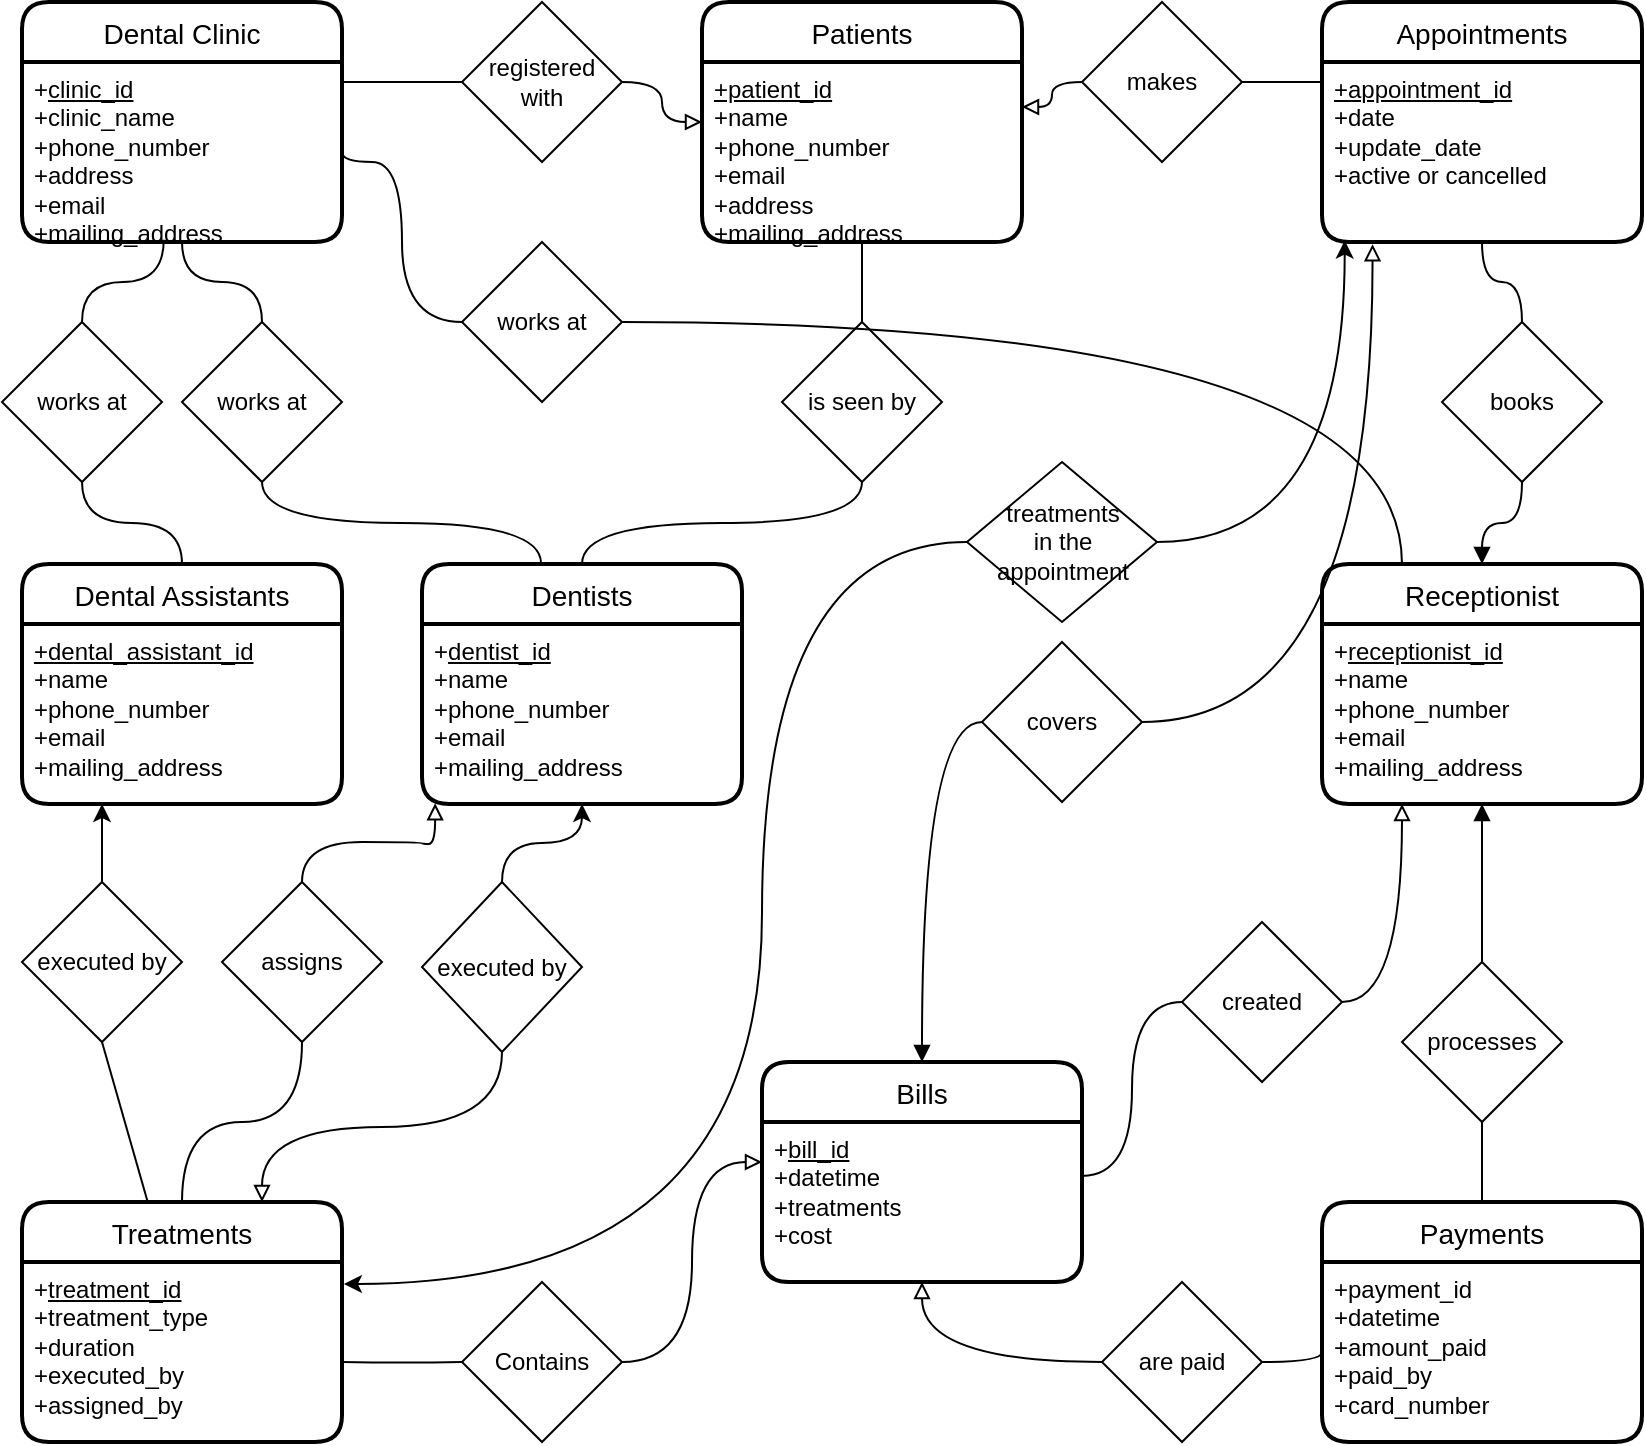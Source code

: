 <mxfile version="16.6.2" type="github">
  <diagram id="0YO4q45qK2cxMAk0PEHQ" name="Page-1">
    <mxGraphModel dx="1094" dy="808" grid="1" gridSize="10" guides="1" tooltips="1" connect="1" arrows="1" fold="1" page="1" pageScale="1" pageWidth="850" pageHeight="1100" math="0" shadow="0">
      <root>
        <mxCell id="0" />
        <mxCell id="1" parent="0" />
        <mxCell id="yixYYZR7p3-tDQ7YvWht-1" value="Dental Clinic" style="swimlane;childLayout=stackLayout;horizontal=1;startSize=30;horizontalStack=0;rounded=1;fontSize=14;fontStyle=0;strokeWidth=2;resizeParent=0;resizeLast=1;shadow=0;dashed=0;align=center;" parent="1" vertex="1">
          <mxGeometry x="40" y="40" width="160" height="120" as="geometry" />
        </mxCell>
        <mxCell id="yixYYZR7p3-tDQ7YvWht-2" value="+&lt;u&gt;clinic_id&lt;/u&gt;&lt;br&gt;+clinic_name&lt;br&gt;&lt;div&gt;+phone_number&lt;/div&gt;&lt;div&gt;+address &lt;br&gt;&lt;/div&gt;&lt;div&gt;+email&lt;/div&gt;&lt;div&gt;+mailing_address&lt;br&gt;&lt;/div&gt;" style="align=left;strokeColor=none;fillColor=none;spacingLeft=4;fontSize=12;verticalAlign=top;resizable=0;rotatable=0;part=1;html=1;" parent="yixYYZR7p3-tDQ7YvWht-1" vertex="1">
          <mxGeometry y="30" width="160" height="90" as="geometry" />
        </mxCell>
        <mxCell id="yixYYZR7p3-tDQ7YvWht-4" value="Dentists" style="swimlane;childLayout=stackLayout;horizontal=1;startSize=30;horizontalStack=0;rounded=1;fontSize=14;fontStyle=0;strokeWidth=2;resizeParent=0;resizeLast=1;shadow=0;dashed=0;align=center;" parent="1" vertex="1">
          <mxGeometry x="240" y="321" width="160" height="120" as="geometry" />
        </mxCell>
        <mxCell id="yixYYZR7p3-tDQ7YvWht-5" value="+&lt;u&gt;dentist_id&lt;/u&gt;&lt;br&gt;+name&lt;br&gt;&lt;div&gt;+phone_number&lt;/div&gt;&lt;div&gt;+email&lt;/div&gt;&lt;div&gt;+mailing_address&lt;br&gt;&lt;/div&gt;" style="align=left;strokeColor=none;fillColor=none;spacingLeft=4;fontSize=12;verticalAlign=top;resizable=0;rotatable=0;part=1;html=1;" parent="yixYYZR7p3-tDQ7YvWht-4" vertex="1">
          <mxGeometry y="30" width="160" height="90" as="geometry" />
        </mxCell>
        <mxCell id="yixYYZR7p3-tDQ7YvWht-6" value="Patients" style="swimlane;childLayout=stackLayout;horizontal=1;startSize=30;horizontalStack=0;rounded=1;fontSize=14;fontStyle=0;strokeWidth=2;resizeParent=0;resizeLast=1;shadow=0;dashed=0;align=center;" parent="1" vertex="1">
          <mxGeometry x="380" y="40" width="160" height="120" as="geometry" />
        </mxCell>
        <mxCell id="yixYYZR7p3-tDQ7YvWht-7" value="&lt;u&gt;+patient_id&lt;/u&gt;&lt;br&gt;+name&lt;br&gt;&lt;div&gt;+phone_number&lt;/div&gt;&lt;div&gt;+email&lt;br&gt;+address &lt;br&gt;&lt;/div&gt;&lt;div&gt;+mailing_address&lt;br&gt;&lt;/div&gt;" style="align=left;strokeColor=none;fillColor=none;spacingLeft=4;fontSize=12;verticalAlign=top;resizable=0;rotatable=0;part=1;html=1;" parent="yixYYZR7p3-tDQ7YvWht-6" vertex="1">
          <mxGeometry y="30" width="160" height="90" as="geometry" />
        </mxCell>
        <mxCell id="yixYYZR7p3-tDQ7YvWht-8" value="Dental Assistants" style="swimlane;childLayout=stackLayout;horizontal=1;startSize=30;horizontalStack=0;rounded=1;fontSize=14;fontStyle=0;strokeWidth=2;resizeParent=0;resizeLast=1;shadow=0;dashed=0;align=center;" parent="1" vertex="1">
          <mxGeometry x="40" y="321" width="160" height="120" as="geometry" />
        </mxCell>
        <mxCell id="yixYYZR7p3-tDQ7YvWht-9" value="&lt;u&gt;+dental_assistant_id&lt;/u&gt;&lt;br&gt;+name&lt;br&gt;&lt;div&gt;+phone_number&lt;/div&gt;&lt;div&gt;+email&lt;/div&gt;&lt;div&gt;+mailing_address&lt;br&gt;&lt;/div&gt;" style="align=left;strokeColor=none;fillColor=none;spacingLeft=4;fontSize=12;verticalAlign=top;resizable=0;rotatable=0;part=1;html=1;" parent="yixYYZR7p3-tDQ7YvWht-8" vertex="1">
          <mxGeometry y="30" width="160" height="90" as="geometry" />
        </mxCell>
        <mxCell id="yixYYZR7p3-tDQ7YvWht-10" value="Treatments " style="swimlane;childLayout=stackLayout;horizontal=1;startSize=30;horizontalStack=0;rounded=1;fontSize=14;fontStyle=0;strokeWidth=2;resizeParent=0;resizeLast=1;shadow=0;dashed=0;align=center;" parent="1" vertex="1">
          <mxGeometry x="40" y="640" width="160" height="120" as="geometry" />
        </mxCell>
        <mxCell id="yixYYZR7p3-tDQ7YvWht-11" value="+&lt;u&gt;treatment_id&lt;/u&gt;&lt;br&gt;+treatment_type&lt;br&gt;&lt;div&gt;+duration&lt;/div&gt;&lt;div&gt;+executed_by &lt;br&gt;&lt;/div&gt;&lt;div&gt;+assigned_by&lt;br&gt;&lt;/div&gt;" style="align=left;strokeColor=none;fillColor=none;spacingLeft=4;fontSize=12;verticalAlign=top;resizable=0;rotatable=0;part=1;html=1;" parent="yixYYZR7p3-tDQ7YvWht-10" vertex="1">
          <mxGeometry y="30" width="160" height="90" as="geometry" />
        </mxCell>
        <mxCell id="yixYYZR7p3-tDQ7YvWht-12" value="Appointments " style="swimlane;childLayout=stackLayout;horizontal=1;startSize=30;horizontalStack=0;rounded=1;fontSize=14;fontStyle=0;strokeWidth=2;resizeParent=0;resizeLast=1;shadow=0;dashed=0;align=center;" parent="1" vertex="1">
          <mxGeometry x="690" y="40" width="160" height="120" as="geometry" />
        </mxCell>
        <mxCell id="yixYYZR7p3-tDQ7YvWht-13" value="&lt;div&gt;&lt;u&gt;+appointment_id&lt;/u&gt;&lt;/div&gt;&lt;div&gt;+date&lt;/div&gt;&lt;div&gt;+update_date&lt;br&gt;&lt;/div&gt;&lt;div&gt;+active or cancelled&lt;br&gt;&lt;/div&gt;&lt;div&gt;&lt;br&gt;&lt;/div&gt;" style="align=left;strokeColor=none;fillColor=none;spacingLeft=4;fontSize=12;verticalAlign=top;resizable=0;rotatable=0;part=1;html=1;" parent="yixYYZR7p3-tDQ7YvWht-12" vertex="1">
          <mxGeometry y="30" width="160" height="90" as="geometry" />
        </mxCell>
        <mxCell id="yixYYZR7p3-tDQ7YvWht-14" value="Bills" style="swimlane;childLayout=stackLayout;horizontal=1;startSize=30;horizontalStack=0;rounded=1;fontSize=14;fontStyle=0;strokeWidth=2;resizeParent=0;resizeLast=1;shadow=0;align=center;fillColor=none;" parent="1" vertex="1">
          <mxGeometry x="410" y="570" width="160" height="110" as="geometry" />
        </mxCell>
        <mxCell id="yixYYZR7p3-tDQ7YvWht-15" value="+&lt;u&gt;bill_id&lt;br&gt;&lt;/u&gt;+datetime &lt;br&gt;&lt;div&gt;+treatments &lt;/div&gt;&lt;div&gt;+cost&lt;br&gt;&lt;/div&gt;" style="align=left;strokeColor=none;fillColor=none;spacingLeft=4;fontSize=12;verticalAlign=top;resizable=0;rotatable=0;part=1;html=1;" parent="yixYYZR7p3-tDQ7YvWht-14" vertex="1">
          <mxGeometry y="30" width="160" height="80" as="geometry" />
        </mxCell>
        <mxCell id="yixYYZR7p3-tDQ7YvWht-17" style="rounded=0;orthogonalLoop=1;jettySize=auto;html=1;endArrow=none;endFill=0;edgeStyle=orthogonalEdgeStyle;curved=1;" parent="1" source="yixYYZR7p3-tDQ7YvWht-16" edge="1">
          <mxGeometry relative="1" as="geometry">
            <mxPoint x="200" y="80" as="targetPoint" />
          </mxGeometry>
        </mxCell>
        <mxCell id="yixYYZR7p3-tDQ7YvWht-18" style="edgeStyle=orthogonalEdgeStyle;rounded=0;orthogonalLoop=1;jettySize=auto;html=1;entryX=0;entryY=0.5;entryDx=0;entryDy=0;endArrow=block;endFill=0;exitX=1;exitY=0.5;exitDx=0;exitDy=0;curved=1;" parent="1" source="yixYYZR7p3-tDQ7YvWht-16" target="yixYYZR7p3-tDQ7YvWht-6" edge="1">
          <mxGeometry relative="1" as="geometry" />
        </mxCell>
        <mxCell id="yixYYZR7p3-tDQ7YvWht-16" value="&lt;div&gt;registered &lt;br&gt;&lt;/div&gt;&lt;div&gt;with&lt;/div&gt;" style="shape=rhombus;perimeter=rhombusPerimeter;whiteSpace=wrap;html=1;align=center;" parent="1" vertex="1">
          <mxGeometry x="260" y="40" width="80" height="80" as="geometry" />
        </mxCell>
        <mxCell id="_nI5DZy2AJyz_5Zyf3im-6" value="Receptionist" style="swimlane;childLayout=stackLayout;horizontal=1;startSize=30;horizontalStack=0;rounded=1;fontSize=14;fontStyle=0;strokeWidth=2;resizeParent=0;resizeLast=1;shadow=0;dashed=0;align=center;" parent="1" vertex="1">
          <mxGeometry x="690" y="321" width="160" height="120" as="geometry" />
        </mxCell>
        <mxCell id="_nI5DZy2AJyz_5Zyf3im-7" value="+&lt;u&gt;receptionist_id&lt;/u&gt;&lt;br&gt;+name&lt;br&gt;&lt;div&gt;+phone_number&lt;/div&gt;&lt;div&gt;+email&lt;/div&gt;&lt;div&gt;+mailing_address&lt;br&gt;&lt;/div&gt;" style="align=left;strokeColor=none;fillColor=none;spacingLeft=4;fontSize=12;verticalAlign=top;resizable=0;rotatable=0;part=1;html=1;" parent="_nI5DZy2AJyz_5Zyf3im-6" vertex="1">
          <mxGeometry y="30" width="160" height="90" as="geometry" />
        </mxCell>
        <mxCell id="_nI5DZy2AJyz_5Zyf3im-10" value="created" style="rhombus;whiteSpace=wrap;html=1;rounded=0;sketch=0;" parent="1" vertex="1">
          <mxGeometry x="620" y="500" width="80" height="80" as="geometry" />
        </mxCell>
        <mxCell id="_nI5DZy2AJyz_5Zyf3im-11" value="" style="endArrow=none;html=1;rounded=1;sketch=0;curved=1;entryX=0;entryY=0.5;entryDx=0;entryDy=0;exitX=1;exitY=0.337;exitDx=0;exitDy=0;exitPerimeter=0;edgeStyle=orthogonalEdgeStyle;" parent="1" source="yixYYZR7p3-tDQ7YvWht-15" target="_nI5DZy2AJyz_5Zyf3im-10" edge="1">
          <mxGeometry width="50" height="50" relative="1" as="geometry">
            <mxPoint x="410" y="510.33" as="sourcePoint" />
            <mxPoint x="640" y="590" as="targetPoint" />
          </mxGeometry>
        </mxCell>
        <mxCell id="_nI5DZy2AJyz_5Zyf3im-12" value="" style="endArrow=classic;html=1;rounded=1;sketch=0;curved=0;entryX=0.25;entryY=1;entryDx=0;entryDy=0;exitX=0.5;exitY=0;exitDx=0;exitDy=0;" parent="1" source="_nI5DZy2AJyz_5Zyf3im-16" target="yixYYZR7p3-tDQ7YvWht-9" edge="1">
          <mxGeometry width="50" height="50" relative="1" as="geometry">
            <mxPoint x="80" y="540" as="sourcePoint" />
            <mxPoint x="130" y="490" as="targetPoint" />
          </mxGeometry>
        </mxCell>
        <mxCell id="_nI5DZy2AJyz_5Zyf3im-13" value="" style="endArrow=classic;html=1;rounded=1;sketch=0;curved=1;entryX=0.5;entryY=1;entryDx=0;entryDy=0;startArrow=none;exitX=0.5;exitY=0;exitDx=0;exitDy=0;edgeStyle=orthogonalEdgeStyle;" parent="1" source="_nI5DZy2AJyz_5Zyf3im-17" target="yixYYZR7p3-tDQ7YvWht-5" edge="1">
          <mxGeometry width="50" height="50" relative="1" as="geometry">
            <mxPoint x="170" y="550" as="sourcePoint" />
            <mxPoint x="220" y="500" as="targetPoint" />
          </mxGeometry>
        </mxCell>
        <mxCell id="_nI5DZy2AJyz_5Zyf3im-15" value="" style="endArrow=block;html=1;rounded=1;sketch=0;curved=1;exitX=1;exitY=0.5;exitDx=0;exitDy=0;entryX=0;entryY=0.25;entryDx=0;entryDy=0;startArrow=none;edgeStyle=orthogonalEdgeStyle;endFill=0;" parent="1" source="_nI5DZy2AJyz_5Zyf3im-22" target="yixYYZR7p3-tDQ7YvWht-15" edge="1">
          <mxGeometry width="50" height="50" relative="1" as="geometry">
            <mxPoint x="170" y="690" as="sourcePoint" />
            <mxPoint x="220" y="640" as="targetPoint" />
          </mxGeometry>
        </mxCell>
        <mxCell id="CEkyPF-p6MLA-TPRzy7i-5" style="edgeStyle=none;rounded=0;orthogonalLoop=1;jettySize=auto;html=1;endArrow=none;endFill=0;exitX=0.5;exitY=1;exitDx=0;exitDy=0;" parent="1" source="_nI5DZy2AJyz_5Zyf3im-16" target="yixYYZR7p3-tDQ7YvWht-10" edge="1">
          <mxGeometry relative="1" as="geometry" />
        </mxCell>
        <mxCell id="_nI5DZy2AJyz_5Zyf3im-16" value="executed by" style="rhombus;whiteSpace=wrap;html=1;rounded=0;sketch=0;" parent="1" vertex="1">
          <mxGeometry x="40" y="480" width="80" height="80" as="geometry" />
        </mxCell>
        <mxCell id="CEkyPF-p6MLA-TPRzy7i-41" style="edgeStyle=orthogonalEdgeStyle;curved=1;rounded=0;orthogonalLoop=1;jettySize=auto;html=1;entryX=0.75;entryY=0;entryDx=0;entryDy=0;endArrow=block;endFill=0;exitX=0.5;exitY=1;exitDx=0;exitDy=0;" parent="1" source="_nI5DZy2AJyz_5Zyf3im-17" target="yixYYZR7p3-tDQ7YvWht-10" edge="1">
          <mxGeometry relative="1" as="geometry" />
        </mxCell>
        <mxCell id="_nI5DZy2AJyz_5Zyf3im-17" value="executed by" style="rhombus;whiteSpace=wrap;html=1;rounded=0;sketch=0;" parent="1" vertex="1">
          <mxGeometry x="240" y="480" width="80" height="85" as="geometry" />
        </mxCell>
        <mxCell id="_nI5DZy2AJyz_5Zyf3im-19" value="" style="endArrow=block;html=1;rounded=1;sketch=0;curved=1;exitX=0;exitY=0.5;exitDx=0;exitDy=0;endFill=0;edgeStyle=orthogonalEdgeStyle;entryX=1;entryY=0.25;entryDx=0;entryDy=0;" parent="1" source="_nI5DZy2AJyz_5Zyf3im-20" target="yixYYZR7p3-tDQ7YvWht-7" edge="1">
          <mxGeometry width="50" height="50" relative="1" as="geometry">
            <mxPoint x="540" y="200" as="sourcePoint" />
            <mxPoint x="660" y="130" as="targetPoint" />
          </mxGeometry>
        </mxCell>
        <mxCell id="CEkyPF-p6MLA-TPRzy7i-2" style="edgeStyle=orthogonalEdgeStyle;rounded=0;orthogonalLoop=1;jettySize=auto;html=1;endArrow=none;endFill=0;exitX=1;exitY=0.5;exitDx=0;exitDy=0;curved=1;" parent="1" source="_nI5DZy2AJyz_5Zyf3im-20" edge="1">
          <mxGeometry relative="1" as="geometry">
            <mxPoint x="690" y="80" as="targetPoint" />
          </mxGeometry>
        </mxCell>
        <mxCell id="_nI5DZy2AJyz_5Zyf3im-20" value="makes" style="rhombus;whiteSpace=wrap;html=1;rounded=0;sketch=0;" parent="1" vertex="1">
          <mxGeometry x="570" y="40" width="80" height="80" as="geometry" />
        </mxCell>
        <mxCell id="_nI5DZy2AJyz_5Zyf3im-23" value="" style="endArrow=none;html=1;rounded=1;sketch=0;curved=1;entryX=0;entryY=0.5;entryDx=0;entryDy=0;edgeStyle=orthogonalEdgeStyle;" parent="1" target="_nI5DZy2AJyz_5Zyf3im-22" edge="1">
          <mxGeometry width="50" height="50" relative="1" as="geometry">
            <mxPoint x="200" y="720" as="sourcePoint" />
            <mxPoint x="276" y="836.99" as="targetPoint" />
          </mxGeometry>
        </mxCell>
        <mxCell id="_nI5DZy2AJyz_5Zyf3im-24" value="" style="endArrow=block;html=1;rounded=1;sketch=0;curved=1;entryX=0.25;entryY=1;entryDx=0;entryDy=0;exitX=1;exitY=0.5;exitDx=0;exitDy=0;edgeStyle=orthogonalEdgeStyle;endFill=0;" parent="1" source="_nI5DZy2AJyz_5Zyf3im-10" target="_nI5DZy2AJyz_5Zyf3im-7" edge="1">
          <mxGeometry width="50" height="50" relative="1" as="geometry">
            <mxPoint x="550" y="480" as="sourcePoint" />
            <mxPoint x="600" y="430" as="targetPoint" />
          </mxGeometry>
        </mxCell>
        <mxCell id="_nI5DZy2AJyz_5Zyf3im-26" value="" style="endArrow=block;html=1;rounded=1;sketch=0;curved=1;entryX=0.5;entryY=0;entryDx=0;entryDy=0;exitX=0.5;exitY=1;exitDx=0;exitDy=0;endFill=1;edgeStyle=orthogonalEdgeStyle;" parent="1" source="_nI5DZy2AJyz_5Zyf3im-27" target="_nI5DZy2AJyz_5Zyf3im-6" edge="1">
          <mxGeometry width="50" height="50" relative="1" as="geometry">
            <mxPoint x="630" y="320" as="sourcePoint" />
            <mxPoint x="680" y="270" as="targetPoint" />
          </mxGeometry>
        </mxCell>
        <mxCell id="CEkyPF-p6MLA-TPRzy7i-1" style="rounded=0;orthogonalLoop=1;jettySize=auto;html=1;entryX=0.5;entryY=1;entryDx=0;entryDy=0;endArrow=none;endFill=0;exitX=0.5;exitY=0;exitDx=0;exitDy=0;edgeStyle=orthogonalEdgeStyle;curved=1;" parent="1" source="_nI5DZy2AJyz_5Zyf3im-27" target="yixYYZR7p3-tDQ7YvWht-13" edge="1">
          <mxGeometry relative="1" as="geometry" />
        </mxCell>
        <mxCell id="_nI5DZy2AJyz_5Zyf3im-27" value="books" style="rhombus;whiteSpace=wrap;html=1;rounded=0;sketch=0;" parent="1" vertex="1">
          <mxGeometry x="750" y="200" width="80" height="80" as="geometry" />
        </mxCell>
        <mxCell id="CEkyPF-p6MLA-TPRzy7i-7" style="edgeStyle=orthogonalEdgeStyle;rounded=0;orthogonalLoop=1;jettySize=auto;html=1;endArrow=none;endFill=0;exitX=0.5;exitY=1;exitDx=0;exitDy=0;curved=1;" parent="1" source="CEkyPF-p6MLA-TPRzy7i-6" target="yixYYZR7p3-tDQ7YvWht-4" edge="1">
          <mxGeometry relative="1" as="geometry" />
        </mxCell>
        <mxCell id="CEkyPF-p6MLA-TPRzy7i-8" style="edgeStyle=orthogonalEdgeStyle;rounded=0;orthogonalLoop=1;jettySize=auto;html=1;entryX=0.5;entryY=1;entryDx=0;entryDy=0;endArrow=none;endFill=0;exitX=0.5;exitY=0;exitDx=0;exitDy=0;curved=1;" parent="1" source="CEkyPF-p6MLA-TPRzy7i-6" target="yixYYZR7p3-tDQ7YvWht-6" edge="1">
          <mxGeometry relative="1" as="geometry" />
        </mxCell>
        <mxCell id="CEkyPF-p6MLA-TPRzy7i-6" value="is seen by " style="rhombus;whiteSpace=wrap;html=1;rounded=0;sketch=0;" parent="1" vertex="1">
          <mxGeometry x="420" y="200" width="80" height="80" as="geometry" />
        </mxCell>
        <mxCell id="CEkyPF-p6MLA-TPRzy7i-9" value="Payments" style="swimlane;childLayout=stackLayout;horizontal=1;startSize=30;horizontalStack=0;rounded=1;fontSize=14;fontStyle=0;strokeWidth=2;resizeParent=0;resizeLast=1;shadow=0;align=center;fillColor=none;" parent="1" vertex="1">
          <mxGeometry x="690" y="640" width="160" height="120" as="geometry" />
        </mxCell>
        <mxCell id="CEkyPF-p6MLA-TPRzy7i-10" value="+payment_id&lt;br&gt;+datetime &lt;br&gt;&lt;div&gt;+amount_paid&amp;nbsp; &lt;br&gt;&lt;/div&gt;&lt;div&gt;+paid_by&lt;/div&gt;&lt;div&gt;+card_number&lt;br&gt;&lt;/div&gt;" style="align=left;strokeColor=none;fillColor=none;spacingLeft=4;fontSize=12;verticalAlign=top;resizable=0;rotatable=0;part=1;html=1;" parent="CEkyPF-p6MLA-TPRzy7i-9" vertex="1">
          <mxGeometry y="30" width="160" height="90" as="geometry" />
        </mxCell>
        <mxCell id="CEkyPF-p6MLA-TPRzy7i-12" style="edgeStyle=orthogonalEdgeStyle;rounded=0;orthogonalLoop=1;jettySize=auto;html=1;entryX=0.5;entryY=0;entryDx=0;entryDy=0;endArrow=none;endFill=0;curved=1;exitX=0.5;exitY=1;exitDx=0;exitDy=0;" parent="1" source="CEkyPF-p6MLA-TPRzy7i-11" target="CEkyPF-p6MLA-TPRzy7i-9" edge="1">
          <mxGeometry relative="1" as="geometry">
            <mxPoint x="800" y="640" as="sourcePoint" />
          </mxGeometry>
        </mxCell>
        <mxCell id="CEkyPF-p6MLA-TPRzy7i-13" style="edgeStyle=orthogonalEdgeStyle;rounded=0;orthogonalLoop=1;jettySize=auto;html=1;entryX=0.5;entryY=1;entryDx=0;entryDy=0;endArrow=block;endFill=1;exitX=0.5;exitY=0;exitDx=0;exitDy=0;curved=1;" parent="1" source="CEkyPF-p6MLA-TPRzy7i-11" target="_nI5DZy2AJyz_5Zyf3im-7" edge="1">
          <mxGeometry relative="1" as="geometry" />
        </mxCell>
        <mxCell id="CEkyPF-p6MLA-TPRzy7i-11" value="processes" style="rhombus;whiteSpace=wrap;html=1;rounded=0;sketch=0;" parent="1" vertex="1">
          <mxGeometry x="730" y="520" width="80" height="80" as="geometry" />
        </mxCell>
        <mxCell id="CEkyPF-p6MLA-TPRzy7i-16" style="edgeStyle=orthogonalEdgeStyle;rounded=0;orthogonalLoop=1;jettySize=auto;html=1;entryX=0;entryY=0.5;entryDx=0;entryDy=0;endArrow=none;endFill=0;exitX=1;exitY=0.5;exitDx=0;exitDy=0;curved=1;" parent="1" source="CEkyPF-p6MLA-TPRzy7i-15" target="CEkyPF-p6MLA-TPRzy7i-10" edge="1">
          <mxGeometry relative="1" as="geometry">
            <mxPoint x="640" y="820" as="sourcePoint" />
          </mxGeometry>
        </mxCell>
        <mxCell id="CEkyPF-p6MLA-TPRzy7i-17" style="edgeStyle=orthogonalEdgeStyle;rounded=0;orthogonalLoop=1;jettySize=auto;html=1;entryX=0.5;entryY=1;entryDx=0;entryDy=0;endArrow=block;endFill=0;exitX=0;exitY=0.5;exitDx=0;exitDy=0;curved=1;" parent="1" source="CEkyPF-p6MLA-TPRzy7i-15" target="yixYYZR7p3-tDQ7YvWht-15" edge="1">
          <mxGeometry relative="1" as="geometry" />
        </mxCell>
        <mxCell id="CEkyPF-p6MLA-TPRzy7i-15" value="are paid" style="rhombus;whiteSpace=wrap;html=1;rounded=0;sketch=0;" parent="1" vertex="1">
          <mxGeometry x="580" y="680" width="80" height="80" as="geometry" />
        </mxCell>
        <mxCell id="CEkyPF-p6MLA-TPRzy7i-21" style="edgeStyle=orthogonalEdgeStyle;curved=1;rounded=0;orthogonalLoop=1;jettySize=auto;html=1;entryX=0.443;entryY=0.987;entryDx=0;entryDy=0;entryPerimeter=0;endArrow=none;endFill=0;" parent="1" source="CEkyPF-p6MLA-TPRzy7i-18" target="yixYYZR7p3-tDQ7YvWht-2" edge="1">
          <mxGeometry relative="1" as="geometry" />
        </mxCell>
        <mxCell id="CEkyPF-p6MLA-TPRzy7i-22" style="edgeStyle=orthogonalEdgeStyle;curved=1;rounded=0;orthogonalLoop=1;jettySize=auto;html=1;endArrow=none;endFill=0;" parent="1" source="CEkyPF-p6MLA-TPRzy7i-18" target="yixYYZR7p3-tDQ7YvWht-8" edge="1">
          <mxGeometry relative="1" as="geometry" />
        </mxCell>
        <mxCell id="CEkyPF-p6MLA-TPRzy7i-18" value="works at" style="rhombus;whiteSpace=wrap;html=1;rounded=0;sketch=0;" parent="1" vertex="1">
          <mxGeometry x="30" y="200" width="80" height="80" as="geometry" />
        </mxCell>
        <mxCell id="CEkyPF-p6MLA-TPRzy7i-23" style="edgeStyle=orthogonalEdgeStyle;curved=1;rounded=0;orthogonalLoop=1;jettySize=auto;html=1;endArrow=none;endFill=0;" parent="1" source="CEkyPF-p6MLA-TPRzy7i-19" target="yixYYZR7p3-tDQ7YvWht-2" edge="1">
          <mxGeometry relative="1" as="geometry" />
        </mxCell>
        <mxCell id="CEkyPF-p6MLA-TPRzy7i-24" style="edgeStyle=orthogonalEdgeStyle;curved=1;rounded=0;orthogonalLoop=1;jettySize=auto;html=1;endArrow=none;endFill=0;entryX=0.372;entryY=-0.003;entryDx=0;entryDy=0;entryPerimeter=0;exitX=0.5;exitY=1;exitDx=0;exitDy=0;" parent="1" source="CEkyPF-p6MLA-TPRzy7i-19" target="yixYYZR7p3-tDQ7YvWht-4" edge="1">
          <mxGeometry relative="1" as="geometry">
            <mxPoint x="320" y="320" as="targetPoint" />
          </mxGeometry>
        </mxCell>
        <mxCell id="CEkyPF-p6MLA-TPRzy7i-19" value="works at" style="rhombus;whiteSpace=wrap;html=1;rounded=0;sketch=0;" parent="1" vertex="1">
          <mxGeometry x="120" y="200" width="80" height="80" as="geometry" />
        </mxCell>
        <mxCell id="CEkyPF-p6MLA-TPRzy7i-26" style="edgeStyle=orthogonalEdgeStyle;curved=1;rounded=0;orthogonalLoop=1;jettySize=auto;html=1;entryX=1;entryY=0.5;entryDx=0;entryDy=0;endArrow=none;endFill=0;" parent="1" source="CEkyPF-p6MLA-TPRzy7i-25" target="yixYYZR7p3-tDQ7YvWht-2" edge="1">
          <mxGeometry relative="1" as="geometry">
            <Array as="points">
              <mxPoint x="230" y="200" />
              <mxPoint x="230" y="120" />
              <mxPoint x="200" y="120" />
            </Array>
          </mxGeometry>
        </mxCell>
        <mxCell id="CEkyPF-p6MLA-TPRzy7i-27" style="edgeStyle=orthogonalEdgeStyle;curved=1;rounded=0;orthogonalLoop=1;jettySize=auto;html=1;endArrow=none;endFill=0;entryX=0.25;entryY=0;entryDx=0;entryDy=0;" parent="1" source="CEkyPF-p6MLA-TPRzy7i-25" target="_nI5DZy2AJyz_5Zyf3im-6" edge="1">
          <mxGeometry relative="1" as="geometry">
            <mxPoint x="780" y="320" as="targetPoint" />
          </mxGeometry>
        </mxCell>
        <mxCell id="CEkyPF-p6MLA-TPRzy7i-25" value="works at" style="rhombus;whiteSpace=wrap;html=1;rounded=0;sketch=0;" parent="1" vertex="1">
          <mxGeometry x="260" y="160" width="80" height="80" as="geometry" />
        </mxCell>
        <mxCell id="CEkyPF-p6MLA-TPRzy7i-29" style="edgeStyle=orthogonalEdgeStyle;curved=1;rounded=0;orthogonalLoop=1;jettySize=auto;html=1;entryX=0.071;entryY=0.992;entryDx=0;entryDy=0;endArrow=classic;endFill=1;entryPerimeter=0;" parent="1" source="CEkyPF-p6MLA-TPRzy7i-28" target="yixYYZR7p3-tDQ7YvWht-13" edge="1">
          <mxGeometry relative="1" as="geometry" />
        </mxCell>
        <mxCell id="KoP9NaCKjaB5Ua0drMDm-1" value="" style="edgeStyle=orthogonalEdgeStyle;rounded=0;orthogonalLoop=1;jettySize=auto;html=1;entryX=1.006;entryY=0.122;entryDx=0;entryDy=0;entryPerimeter=0;curved=1;exitX=0;exitY=0.5;exitDx=0;exitDy=0;" edge="1" parent="1" source="CEkyPF-p6MLA-TPRzy7i-28" target="yixYYZR7p3-tDQ7YvWht-11">
          <mxGeometry relative="1" as="geometry">
            <Array as="points">
              <mxPoint x="410" y="310" />
              <mxPoint x="410" y="681" />
            </Array>
          </mxGeometry>
        </mxCell>
        <mxCell id="CEkyPF-p6MLA-TPRzy7i-28" value="&lt;div&gt;treatments &lt;br&gt;&lt;/div&gt;&lt;div&gt;in the appointment &lt;/div&gt;" style="rhombus;whiteSpace=wrap;html=1;rounded=0;sketch=0;" parent="1" vertex="1">
          <mxGeometry x="512.5" y="270" width="95" height="80" as="geometry" />
        </mxCell>
        <mxCell id="CEkyPF-p6MLA-TPRzy7i-33" value="" style="edgeStyle=orthogonalEdgeStyle;curved=1;rounded=0;orthogonalLoop=1;jettySize=auto;html=1;endArrow=none;endFill=0;entryX=0.5;entryY=0;entryDx=0;entryDy=0;exitX=0.5;exitY=1;exitDx=0;exitDy=0;" parent="1" source="CEkyPF-p6MLA-TPRzy7i-32" target="yixYYZR7p3-tDQ7YvWht-10" edge="1">
          <mxGeometry relative="1" as="geometry">
            <mxPoint x="180" y="620" as="sourcePoint" />
          </mxGeometry>
        </mxCell>
        <mxCell id="CEkyPF-p6MLA-TPRzy7i-34" value="" style="edgeStyle=orthogonalEdgeStyle;curved=1;rounded=0;orthogonalLoop=1;jettySize=auto;html=1;endArrow=block;endFill=0;entryX=0.041;entryY=0.996;entryDx=0;entryDy=0;exitX=0.5;exitY=0;exitDx=0;exitDy=0;entryPerimeter=0;" parent="1" source="CEkyPF-p6MLA-TPRzy7i-32" target="yixYYZR7p3-tDQ7YvWht-5" edge="1">
          <mxGeometry relative="1" as="geometry" />
        </mxCell>
        <mxCell id="CEkyPF-p6MLA-TPRzy7i-32" value="assigns " style="rhombus;whiteSpace=wrap;html=1;rounded=0;sketch=0;" parent="1" vertex="1">
          <mxGeometry x="140" y="480" width="80" height="80" as="geometry" />
        </mxCell>
        <mxCell id="CEkyPF-p6MLA-TPRzy7i-37" style="edgeStyle=orthogonalEdgeStyle;curved=1;rounded=0;orthogonalLoop=1;jettySize=auto;html=1;entryX=0.158;entryY=1.012;entryDx=0;entryDy=0;entryPerimeter=0;endArrow=block;endFill=0;" parent="1" source="CEkyPF-p6MLA-TPRzy7i-36" target="yixYYZR7p3-tDQ7YvWht-13" edge="1">
          <mxGeometry relative="1" as="geometry" />
        </mxCell>
        <mxCell id="CEkyPF-p6MLA-TPRzy7i-38" style="edgeStyle=orthogonalEdgeStyle;curved=1;rounded=0;orthogonalLoop=1;jettySize=auto;html=1;entryX=0.5;entryY=0;entryDx=0;entryDy=0;endArrow=block;endFill=1;exitX=0;exitY=0.5;exitDx=0;exitDy=0;" parent="1" source="CEkyPF-p6MLA-TPRzy7i-36" target="yixYYZR7p3-tDQ7YvWht-14" edge="1">
          <mxGeometry relative="1" as="geometry" />
        </mxCell>
        <mxCell id="CEkyPF-p6MLA-TPRzy7i-36" value="covers" style="rhombus;whiteSpace=wrap;html=1;rounded=0;sketch=0;" parent="1" vertex="1">
          <mxGeometry x="520" y="360" width="80" height="80" as="geometry" />
        </mxCell>
        <mxCell id="_nI5DZy2AJyz_5Zyf3im-22" value="Contains" style="rhombus;whiteSpace=wrap;html=1;rounded=0;sketch=0;" parent="1" vertex="1">
          <mxGeometry x="260" y="680" width="80" height="80" as="geometry" />
        </mxCell>
      </root>
    </mxGraphModel>
  </diagram>
</mxfile>
